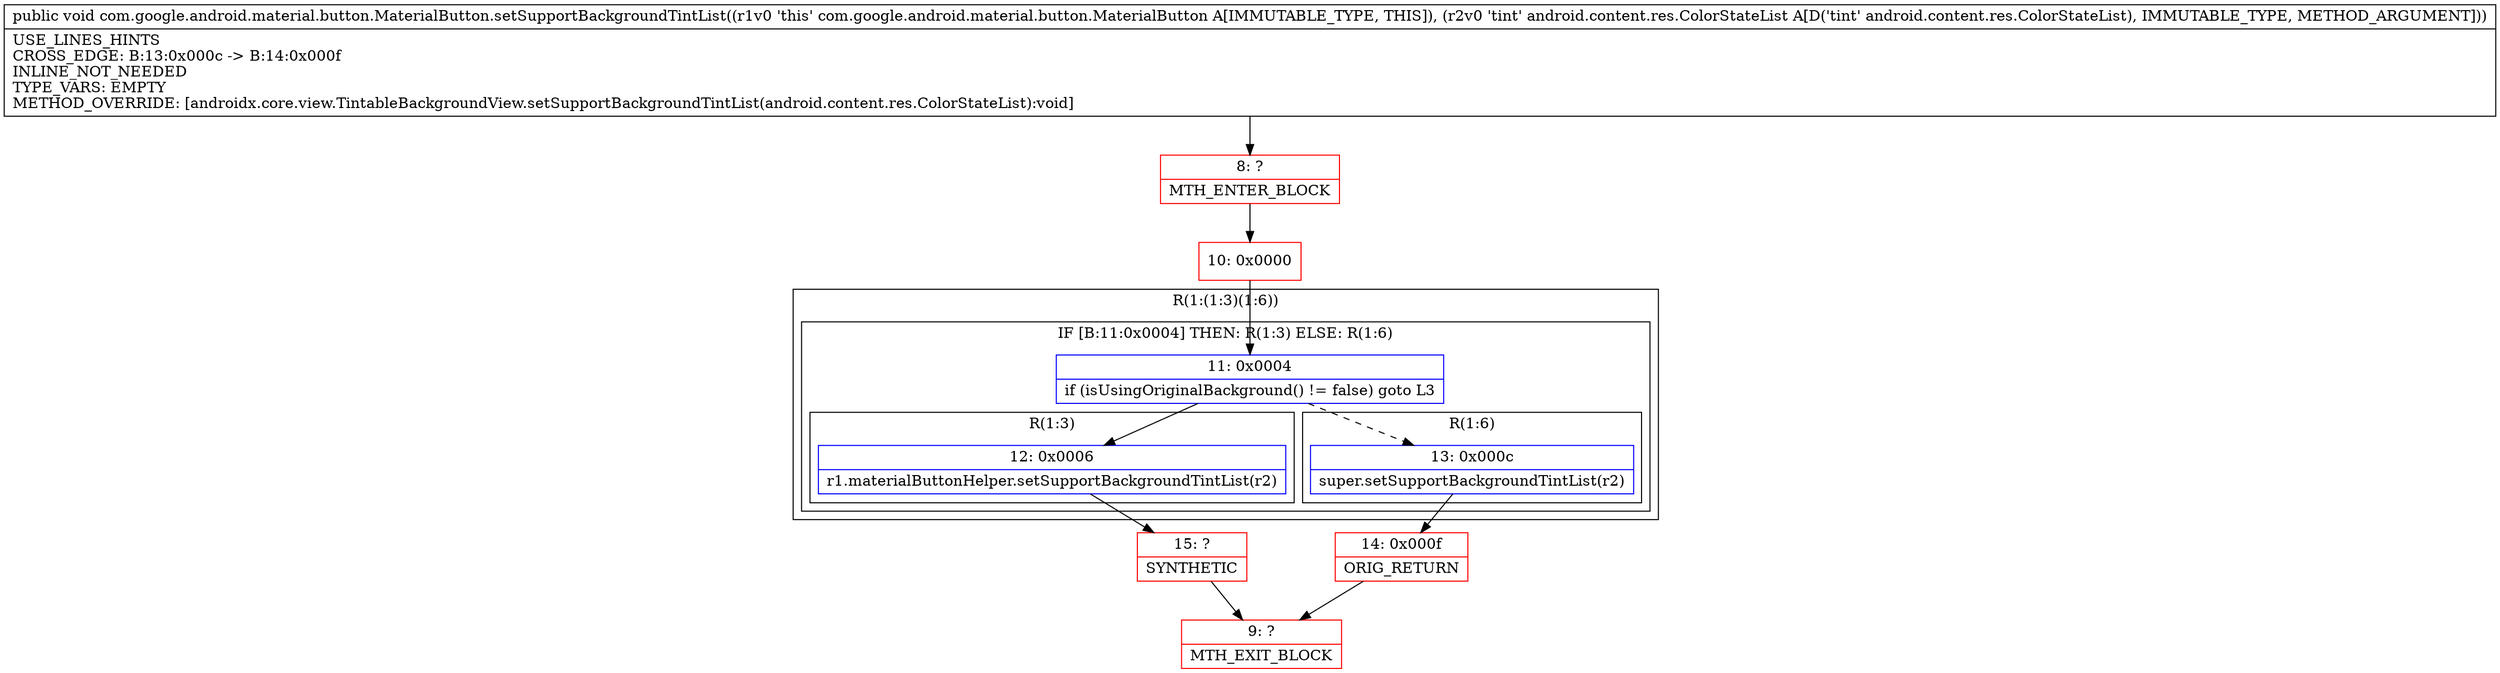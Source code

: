 digraph "CFG forcom.google.android.material.button.MaterialButton.setSupportBackgroundTintList(Landroid\/content\/res\/ColorStateList;)V" {
subgraph cluster_Region_855701913 {
label = "R(1:(1:3)(1:6))";
node [shape=record,color=blue];
subgraph cluster_IfRegion_252492773 {
label = "IF [B:11:0x0004] THEN: R(1:3) ELSE: R(1:6)";
node [shape=record,color=blue];
Node_11 [shape=record,label="{11\:\ 0x0004|if (isUsingOriginalBackground() != false) goto L3\l}"];
subgraph cluster_Region_542644607 {
label = "R(1:3)";
node [shape=record,color=blue];
Node_12 [shape=record,label="{12\:\ 0x0006|r1.materialButtonHelper.setSupportBackgroundTintList(r2)\l}"];
}
subgraph cluster_Region_1960401585 {
label = "R(1:6)";
node [shape=record,color=blue];
Node_13 [shape=record,label="{13\:\ 0x000c|super.setSupportBackgroundTintList(r2)\l}"];
}
}
}
Node_8 [shape=record,color=red,label="{8\:\ ?|MTH_ENTER_BLOCK\l}"];
Node_10 [shape=record,color=red,label="{10\:\ 0x0000}"];
Node_15 [shape=record,color=red,label="{15\:\ ?|SYNTHETIC\l}"];
Node_9 [shape=record,color=red,label="{9\:\ ?|MTH_EXIT_BLOCK\l}"];
Node_14 [shape=record,color=red,label="{14\:\ 0x000f|ORIG_RETURN\l}"];
MethodNode[shape=record,label="{public void com.google.android.material.button.MaterialButton.setSupportBackgroundTintList((r1v0 'this' com.google.android.material.button.MaterialButton A[IMMUTABLE_TYPE, THIS]), (r2v0 'tint' android.content.res.ColorStateList A[D('tint' android.content.res.ColorStateList), IMMUTABLE_TYPE, METHOD_ARGUMENT]))  | USE_LINES_HINTS\lCROSS_EDGE: B:13:0x000c \-\> B:14:0x000f\lINLINE_NOT_NEEDED\lTYPE_VARS: EMPTY\lMETHOD_OVERRIDE: [androidx.core.view.TintableBackgroundView.setSupportBackgroundTintList(android.content.res.ColorStateList):void]\l}"];
MethodNode -> Node_8;Node_11 -> Node_12;
Node_11 -> Node_13[style=dashed];
Node_12 -> Node_15;
Node_13 -> Node_14;
Node_8 -> Node_10;
Node_10 -> Node_11;
Node_15 -> Node_9;
Node_14 -> Node_9;
}

